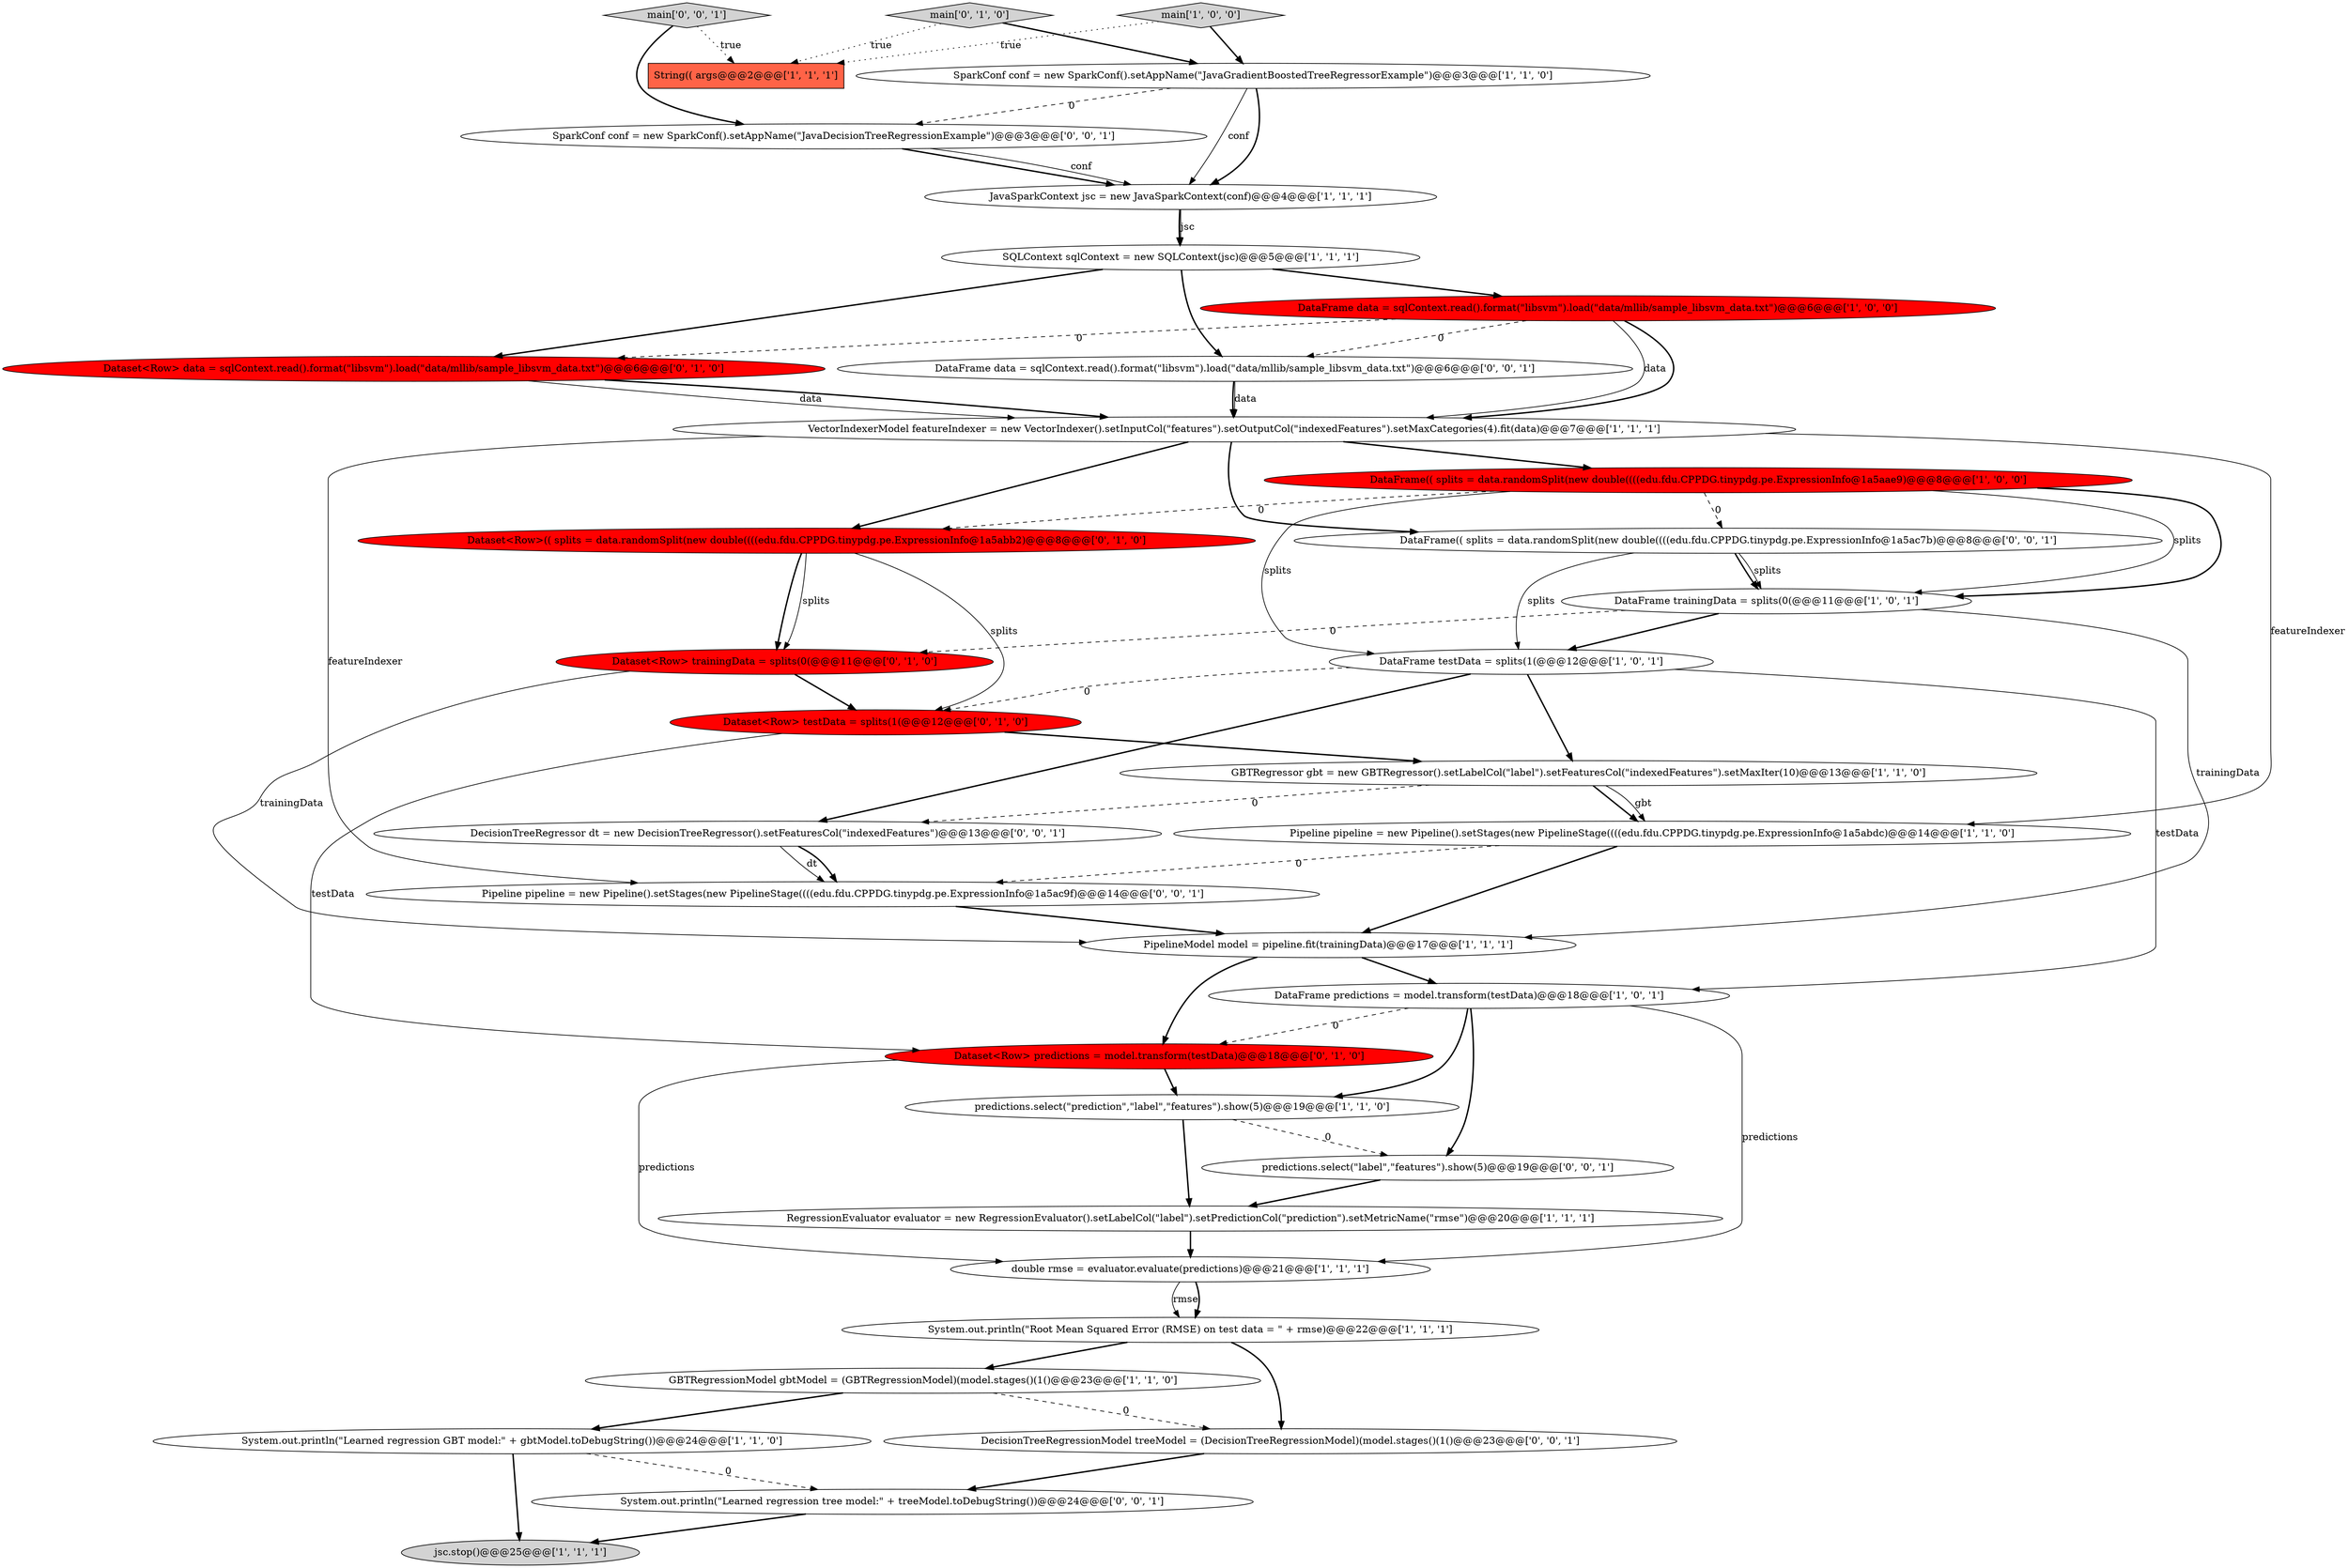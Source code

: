 digraph {
26 [style = filled, label = "Dataset<Row>(( splits = data.randomSplit(new double((((edu.fdu.CPPDG.tinypdg.pe.ExpressionInfo@1a5abb2)@@@8@@@['0', '1', '0']", fillcolor = red, shape = ellipse image = "AAA1AAABBB2BBB"];
2 [style = filled, label = "VectorIndexerModel featureIndexer = new VectorIndexer().setInputCol(\"features\").setOutputCol(\"indexedFeatures\").setMaxCategories(4).fit(data)@@@7@@@['1', '1', '1']", fillcolor = white, shape = ellipse image = "AAA0AAABBB1BBB"];
23 [style = filled, label = "Dataset<Row> trainingData = splits(0(@@@11@@@['0', '1', '0']", fillcolor = red, shape = ellipse image = "AAA1AAABBB2BBB"];
11 [style = filled, label = "GBTRegressor gbt = new GBTRegressor().setLabelCol(\"label\").setFeaturesCol(\"indexedFeatures\").setMaxIter(10)@@@13@@@['1', '1', '0']", fillcolor = white, shape = ellipse image = "AAA0AAABBB1BBB"];
1 [style = filled, label = "jsc.stop()@@@25@@@['1', '1', '1']", fillcolor = lightgray, shape = ellipse image = "AAA0AAABBB1BBB"];
16 [style = filled, label = "RegressionEvaluator evaluator = new RegressionEvaluator().setLabelCol(\"label\").setPredictionCol(\"prediction\").setMetricName(\"rmse\")@@@20@@@['1', '1', '1']", fillcolor = white, shape = ellipse image = "AAA0AAABBB1BBB"];
31 [style = filled, label = "System.out.println(\"Learned regression tree model:\" + treeModel.toDebugString())@@@24@@@['0', '0', '1']", fillcolor = white, shape = ellipse image = "AAA0AAABBB3BBB"];
15 [style = filled, label = "SQLContext sqlContext = new SQLContext(jsc)@@@5@@@['1', '1', '1']", fillcolor = white, shape = ellipse image = "AAA0AAABBB1BBB"];
34 [style = filled, label = "Pipeline pipeline = new Pipeline().setStages(new PipelineStage((((edu.fdu.CPPDG.tinypdg.pe.ExpressionInfo@1a5ac9f)@@@14@@@['0', '0', '1']", fillcolor = white, shape = ellipse image = "AAA0AAABBB3BBB"];
35 [style = filled, label = "DataFrame data = sqlContext.read().format(\"libsvm\").load(\"data/mllib/sample_libsvm_data.txt\")@@@6@@@['0', '0', '1']", fillcolor = white, shape = ellipse image = "AAA0AAABBB3BBB"];
12 [style = filled, label = "System.out.println(\"Learned regression GBT model:\" + gbtModel.toDebugString())@@@24@@@['1', '1', '0']", fillcolor = white, shape = ellipse image = "AAA0AAABBB1BBB"];
25 [style = filled, label = "Dataset<Row> predictions = model.transform(testData)@@@18@@@['0', '1', '0']", fillcolor = red, shape = ellipse image = "AAA1AAABBB2BBB"];
20 [style = filled, label = "GBTRegressionModel gbtModel = (GBTRegressionModel)(model.stages()(1()@@@23@@@['1', '1', '0']", fillcolor = white, shape = ellipse image = "AAA0AAABBB1BBB"];
14 [style = filled, label = "DataFrame(( splits = data.randomSplit(new double((((edu.fdu.CPPDG.tinypdg.pe.ExpressionInfo@1a5aae9)@@@8@@@['1', '0', '0']", fillcolor = red, shape = ellipse image = "AAA1AAABBB1BBB"];
27 [style = filled, label = "DecisionTreeRegressor dt = new DecisionTreeRegressor().setFeaturesCol(\"indexedFeatures\")@@@13@@@['0', '0', '1']", fillcolor = white, shape = ellipse image = "AAA0AAABBB3BBB"];
21 [style = filled, label = "Dataset<Row> testData = splits(1(@@@12@@@['0', '1', '0']", fillcolor = red, shape = ellipse image = "AAA1AAABBB2BBB"];
17 [style = filled, label = "DataFrame testData = splits(1(@@@12@@@['1', '0', '1']", fillcolor = white, shape = ellipse image = "AAA0AAABBB1BBB"];
29 [style = filled, label = "DataFrame(( splits = data.randomSplit(new double((((edu.fdu.CPPDG.tinypdg.pe.ExpressionInfo@1a5ac7b)@@@8@@@['0', '0', '1']", fillcolor = white, shape = ellipse image = "AAA0AAABBB3BBB"];
24 [style = filled, label = "main['0', '1', '0']", fillcolor = lightgray, shape = diamond image = "AAA0AAABBB2BBB"];
18 [style = filled, label = "DataFrame data = sqlContext.read().format(\"libsvm\").load(\"data/mllib/sample_libsvm_data.txt\")@@@6@@@['1', '0', '0']", fillcolor = red, shape = ellipse image = "AAA1AAABBB1BBB"];
22 [style = filled, label = "Dataset<Row> data = sqlContext.read().format(\"libsvm\").load(\"data/mllib/sample_libsvm_data.txt\")@@@6@@@['0', '1', '0']", fillcolor = red, shape = ellipse image = "AAA1AAABBB2BBB"];
6 [style = filled, label = "JavaSparkContext jsc = new JavaSparkContext(conf)@@@4@@@['1', '1', '1']", fillcolor = white, shape = ellipse image = "AAA0AAABBB1BBB"];
30 [style = filled, label = "predictions.select(\"label\",\"features\").show(5)@@@19@@@['0', '0', '1']", fillcolor = white, shape = ellipse image = "AAA0AAABBB3BBB"];
28 [style = filled, label = "SparkConf conf = new SparkConf().setAppName(\"JavaDecisionTreeRegressionExample\")@@@3@@@['0', '0', '1']", fillcolor = white, shape = ellipse image = "AAA0AAABBB3BBB"];
32 [style = filled, label = "DecisionTreeRegressionModel treeModel = (DecisionTreeRegressionModel)(model.stages()(1()@@@23@@@['0', '0', '1']", fillcolor = white, shape = ellipse image = "AAA0AAABBB3BBB"];
4 [style = filled, label = "System.out.println(\"Root Mean Squared Error (RMSE) on test data = \" + rmse)@@@22@@@['1', '1', '1']", fillcolor = white, shape = ellipse image = "AAA0AAABBB1BBB"];
19 [style = filled, label = "PipelineModel model = pipeline.fit(trainingData)@@@17@@@['1', '1', '1']", fillcolor = white, shape = ellipse image = "AAA0AAABBB1BBB"];
9 [style = filled, label = "SparkConf conf = new SparkConf().setAppName(\"JavaGradientBoostedTreeRegressorExample\")@@@3@@@['1', '1', '0']", fillcolor = white, shape = ellipse image = "AAA0AAABBB1BBB"];
13 [style = filled, label = "double rmse = evaluator.evaluate(predictions)@@@21@@@['1', '1', '1']", fillcolor = white, shape = ellipse image = "AAA0AAABBB1BBB"];
5 [style = filled, label = "main['1', '0', '0']", fillcolor = lightgray, shape = diamond image = "AAA0AAABBB1BBB"];
7 [style = filled, label = "predictions.select(\"prediction\",\"label\",\"features\").show(5)@@@19@@@['1', '1', '0']", fillcolor = white, shape = ellipse image = "AAA0AAABBB1BBB"];
33 [style = filled, label = "main['0', '0', '1']", fillcolor = lightgray, shape = diamond image = "AAA0AAABBB3BBB"];
8 [style = filled, label = "DataFrame predictions = model.transform(testData)@@@18@@@['1', '0', '1']", fillcolor = white, shape = ellipse image = "AAA0AAABBB1BBB"];
10 [style = filled, label = "Pipeline pipeline = new Pipeline().setStages(new PipelineStage((((edu.fdu.CPPDG.tinypdg.pe.ExpressionInfo@1a5abdc)@@@14@@@['1', '1', '0']", fillcolor = white, shape = ellipse image = "AAA0AAABBB1BBB"];
0 [style = filled, label = "DataFrame trainingData = splits(0(@@@11@@@['1', '0', '1']", fillcolor = white, shape = ellipse image = "AAA0AAABBB1BBB"];
3 [style = filled, label = "String(( args@@@2@@@['1', '1', '1']", fillcolor = tomato, shape = box image = "AAA0AAABBB1BBB"];
8->30 [style = bold, label=""];
22->2 [style = solid, label="data"];
2->10 [style = solid, label="featureIndexer"];
16->13 [style = bold, label=""];
2->26 [style = bold, label=""];
18->2 [style = solid, label="data"];
28->6 [style = bold, label=""];
28->6 [style = solid, label="conf"];
22->2 [style = bold, label=""];
33->3 [style = dotted, label="true"];
21->25 [style = solid, label="testData"];
5->9 [style = bold, label=""];
34->19 [style = bold, label=""];
18->22 [style = dashed, label="0"];
10->34 [style = dashed, label="0"];
0->17 [style = bold, label=""];
10->19 [style = bold, label=""];
33->28 [style = bold, label=""];
8->13 [style = solid, label="predictions"];
0->23 [style = dashed, label="0"];
9->28 [style = dashed, label="0"];
35->2 [style = bold, label=""];
29->0 [style = bold, label=""];
9->6 [style = solid, label="conf"];
27->34 [style = solid, label="dt"];
12->31 [style = dashed, label="0"];
31->1 [style = bold, label=""];
5->3 [style = dotted, label="true"];
18->2 [style = bold, label=""];
18->35 [style = dashed, label="0"];
23->19 [style = solid, label="trainingData"];
12->1 [style = bold, label=""];
15->18 [style = bold, label=""];
35->2 [style = solid, label="data"];
17->11 [style = bold, label=""];
25->7 [style = bold, label=""];
19->8 [style = bold, label=""];
6->15 [style = bold, label=""];
17->8 [style = solid, label="testData"];
9->6 [style = bold, label=""];
8->7 [style = bold, label=""];
15->22 [style = bold, label=""];
6->15 [style = solid, label="jsc"];
19->25 [style = bold, label=""];
15->35 [style = bold, label=""];
14->26 [style = dashed, label="0"];
27->34 [style = bold, label=""];
17->21 [style = dashed, label="0"];
29->17 [style = solid, label="splits"];
14->0 [style = bold, label=""];
23->21 [style = bold, label=""];
21->11 [style = bold, label=""];
26->21 [style = solid, label="splits"];
11->10 [style = bold, label=""];
26->23 [style = bold, label=""];
0->19 [style = solid, label="trainingData"];
2->14 [style = bold, label=""];
7->16 [style = bold, label=""];
4->20 [style = bold, label=""];
13->4 [style = solid, label="rmse"];
25->13 [style = solid, label="predictions"];
20->12 [style = bold, label=""];
7->30 [style = dashed, label="0"];
2->34 [style = solid, label="featureIndexer"];
8->25 [style = dashed, label="0"];
20->32 [style = dashed, label="0"];
24->3 [style = dotted, label="true"];
11->27 [style = dashed, label="0"];
26->23 [style = solid, label="splits"];
14->17 [style = solid, label="splits"];
17->27 [style = bold, label=""];
2->29 [style = bold, label=""];
30->16 [style = bold, label=""];
14->29 [style = dashed, label="0"];
14->0 [style = solid, label="splits"];
13->4 [style = bold, label=""];
29->0 [style = solid, label="splits"];
4->32 [style = bold, label=""];
24->9 [style = bold, label=""];
32->31 [style = bold, label=""];
11->10 [style = solid, label="gbt"];
}
